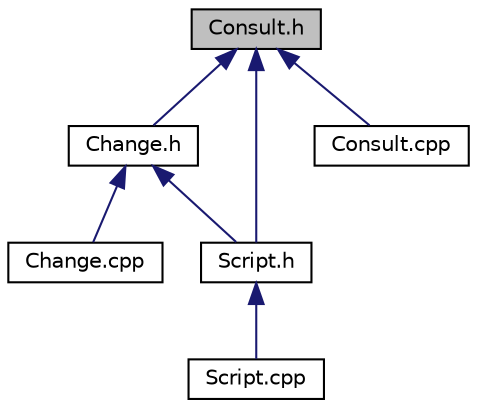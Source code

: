 digraph "Consult.h"
{
 // LATEX_PDF_SIZE
  edge [fontname="Helvetica",fontsize="10",labelfontname="Helvetica",labelfontsize="10"];
  node [fontname="Helvetica",fontsize="10",shape=record];
  Node1 [label="Consult.h",height=0.2,width=0.4,color="black", fillcolor="grey75", style="filled", fontcolor="black",tooltip="Header file containing class definitions for Consult."];
  Node1 -> Node2 [dir="back",color="midnightblue",fontsize="10",style="solid"];
  Node2 [label="Change.h",height=0.2,width=0.4,color="black", fillcolor="white", style="filled",URL="$Change_8h.html",tooltip="Header file for the Change class."];
  Node2 -> Node3 [dir="back",color="midnightblue",fontsize="10",style="solid"];
  Node3 [label="Change.cpp",height=0.2,width=0.4,color="black", fillcolor="white", style="filled",URL="$Change_8cpp.html",tooltip="Implementation of the Change class that handles student class and UC changes."];
  Node2 -> Node4 [dir="back",color="midnightblue",fontsize="10",style="solid"];
  Node4 [label="Script.h",height=0.2,width=0.4,color="black", fillcolor="white", style="filled",URL="$Script_8h.html",tooltip="Defines the Script class for interacting with the \"LEIC Schedules\" system."];
  Node4 -> Node5 [dir="back",color="midnightblue",fontsize="10",style="solid"];
  Node5 [label="Script.cpp",height=0.2,width=0.4,color="black", fillcolor="white", style="filled",URL="$Script_8cpp.html",tooltip="Implementation of the Script class methods."];
  Node1 -> Node6 [dir="back",color="midnightblue",fontsize="10",style="solid"];
  Node6 [label="Consult.cpp",height=0.2,width=0.4,color="black", fillcolor="white", style="filled",URL="$Consult_8cpp.html",tooltip=" "];
  Node1 -> Node4 [dir="back",color="midnightblue",fontsize="10",style="solid"];
}
